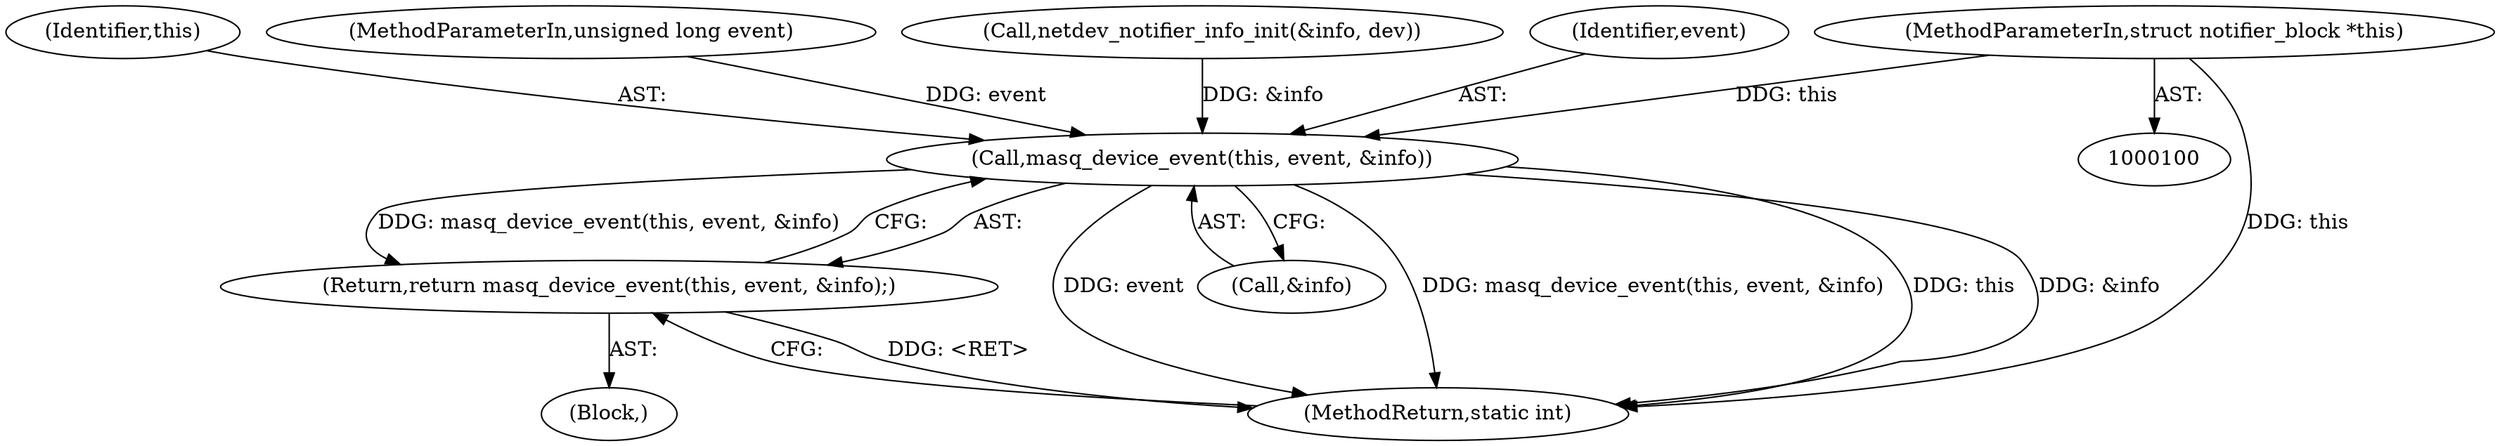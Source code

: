 digraph "0_linux_fbd40ea0180a2d328c5adc61414dc8bab9335ce2_1@pointer" {
"1000101" [label="(MethodParameterIn,struct notifier_block *this)"];
"1000121" [label="(Call,masq_device_event(this, event, &info))"];
"1000120" [label="(Return,return masq_device_event(this, event, &info);)"];
"1000124" [label="(Call,&info)"];
"1000104" [label="(Block,)"];
"1000126" [label="(MethodReturn,static int)"];
"1000120" [label="(Return,return masq_device_event(this, event, &info);)"];
"1000122" [label="(Identifier,this)"];
"1000101" [label="(MethodParameterIn,struct notifier_block *this)"];
"1000102" [label="(MethodParameterIn,unsigned long event)"];
"1000121" [label="(Call,masq_device_event(this, event, &info))"];
"1000116" [label="(Call,netdev_notifier_info_init(&info, dev))"];
"1000123" [label="(Identifier,event)"];
"1000101" -> "1000100"  [label="AST: "];
"1000101" -> "1000126"  [label="DDG: this"];
"1000101" -> "1000121"  [label="DDG: this"];
"1000121" -> "1000120"  [label="AST: "];
"1000121" -> "1000124"  [label="CFG: "];
"1000122" -> "1000121"  [label="AST: "];
"1000123" -> "1000121"  [label="AST: "];
"1000124" -> "1000121"  [label="AST: "];
"1000120" -> "1000121"  [label="CFG: "];
"1000121" -> "1000126"  [label="DDG: event"];
"1000121" -> "1000126"  [label="DDG: masq_device_event(this, event, &info)"];
"1000121" -> "1000126"  [label="DDG: this"];
"1000121" -> "1000126"  [label="DDG: &info"];
"1000121" -> "1000120"  [label="DDG: masq_device_event(this, event, &info)"];
"1000102" -> "1000121"  [label="DDG: event"];
"1000116" -> "1000121"  [label="DDG: &info"];
"1000120" -> "1000104"  [label="AST: "];
"1000126" -> "1000120"  [label="CFG: "];
"1000120" -> "1000126"  [label="DDG: <RET>"];
}
